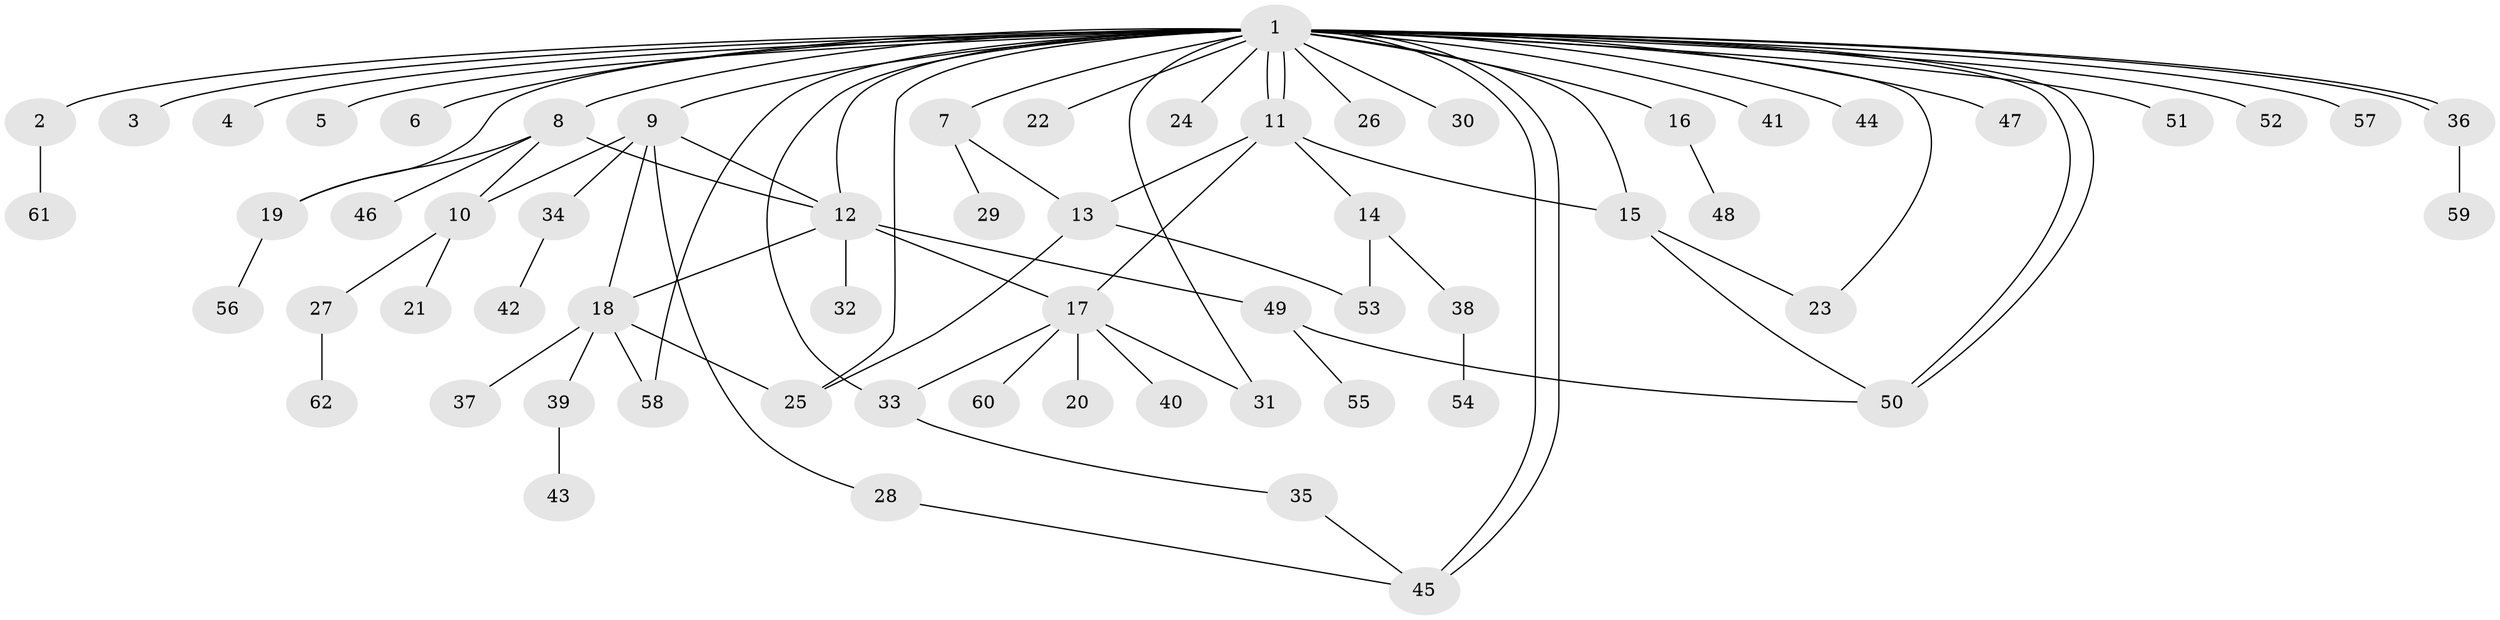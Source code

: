 // Generated by graph-tools (version 1.1) at 2025/35/03/09/25 02:35:41]
// undirected, 62 vertices, 84 edges
graph export_dot {
graph [start="1"]
  node [color=gray90,style=filled];
  1;
  2;
  3;
  4;
  5;
  6;
  7;
  8;
  9;
  10;
  11;
  12;
  13;
  14;
  15;
  16;
  17;
  18;
  19;
  20;
  21;
  22;
  23;
  24;
  25;
  26;
  27;
  28;
  29;
  30;
  31;
  32;
  33;
  34;
  35;
  36;
  37;
  38;
  39;
  40;
  41;
  42;
  43;
  44;
  45;
  46;
  47;
  48;
  49;
  50;
  51;
  52;
  53;
  54;
  55;
  56;
  57;
  58;
  59;
  60;
  61;
  62;
  1 -- 2;
  1 -- 3;
  1 -- 4;
  1 -- 5;
  1 -- 6;
  1 -- 7;
  1 -- 8;
  1 -- 9;
  1 -- 11;
  1 -- 11;
  1 -- 12;
  1 -- 15;
  1 -- 16;
  1 -- 19;
  1 -- 22;
  1 -- 23;
  1 -- 24;
  1 -- 25;
  1 -- 26;
  1 -- 30;
  1 -- 31;
  1 -- 33;
  1 -- 36;
  1 -- 36;
  1 -- 41;
  1 -- 44;
  1 -- 45;
  1 -- 45;
  1 -- 47;
  1 -- 50;
  1 -- 50;
  1 -- 51;
  1 -- 52;
  1 -- 57;
  1 -- 58;
  2 -- 61;
  7 -- 13;
  7 -- 29;
  8 -- 10;
  8 -- 12;
  8 -- 19;
  8 -- 46;
  9 -- 10;
  9 -- 12;
  9 -- 18;
  9 -- 28;
  9 -- 34;
  10 -- 21;
  10 -- 27;
  11 -- 13;
  11 -- 14;
  11 -- 15;
  11 -- 17;
  12 -- 17;
  12 -- 18;
  12 -- 32;
  12 -- 49;
  13 -- 25;
  13 -- 53;
  14 -- 38;
  14 -- 53;
  15 -- 23;
  15 -- 50;
  16 -- 48;
  17 -- 20;
  17 -- 31;
  17 -- 33;
  17 -- 40;
  17 -- 60;
  18 -- 25;
  18 -- 37;
  18 -- 39;
  18 -- 58;
  19 -- 56;
  27 -- 62;
  28 -- 45;
  33 -- 35;
  34 -- 42;
  35 -- 45;
  36 -- 59;
  38 -- 54;
  39 -- 43;
  49 -- 50;
  49 -- 55;
}
